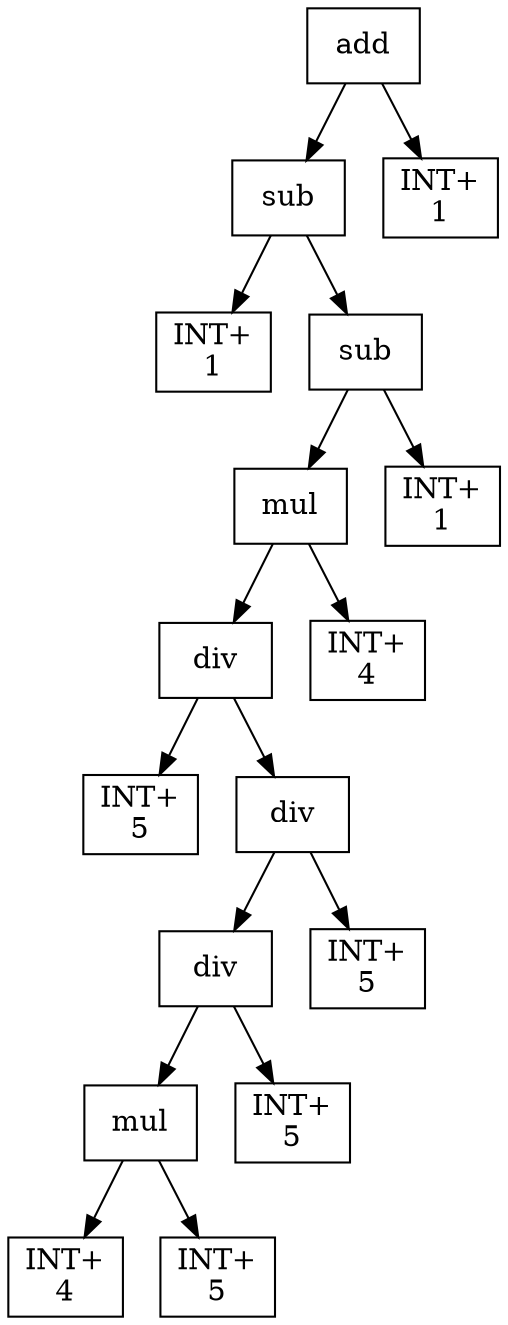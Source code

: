 digraph expr {
  node [shape=box];
  n1 [label="add"];
  n2 [label="sub"];
  n3 [label="INT+\n1"];
  n4 [label="sub"];
  n5 [label="mul"];
  n6 [label="div"];
  n7 [label="INT+\n5"];
  n8 [label="div"];
  n9 [label="div"];
  n10 [label="mul"];
  n11 [label="INT+\n4"];
  n12 [label="INT+\n5"];
  n10 -> n11;
  n10 -> n12;
  n13 [label="INT+\n5"];
  n9 -> n10;
  n9 -> n13;
  n14 [label="INT+\n5"];
  n8 -> n9;
  n8 -> n14;
  n6 -> n7;
  n6 -> n8;
  n15 [label="INT+\n4"];
  n5 -> n6;
  n5 -> n15;
  n16 [label="INT+\n1"];
  n4 -> n5;
  n4 -> n16;
  n2 -> n3;
  n2 -> n4;
  n17 [label="INT+\n1"];
  n1 -> n2;
  n1 -> n17;
}